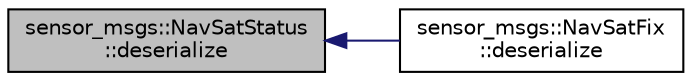 digraph "sensor_msgs::NavSatStatus::deserialize"
{
  edge [fontname="Helvetica",fontsize="10",labelfontname="Helvetica",labelfontsize="10"];
  node [fontname="Helvetica",fontsize="10",shape=record];
  rankdir="LR";
  Node1 [label="sensor_msgs::NavSatStatus\l::deserialize",height=0.2,width=0.4,color="black", fillcolor="grey75", style="filled" fontcolor="black"];
  Node1 -> Node2 [dir="back",color="midnightblue",fontsize="10",style="solid",fontname="Helvetica"];
  Node2 [label="sensor_msgs::NavSatFix\l::deserialize",height=0.2,width=0.4,color="black", fillcolor="white", style="filled",URL="$classsensor__msgs_1_1_nav_sat_fix.html#a824db1de4276c6da7aed58a53050e263"];
}

